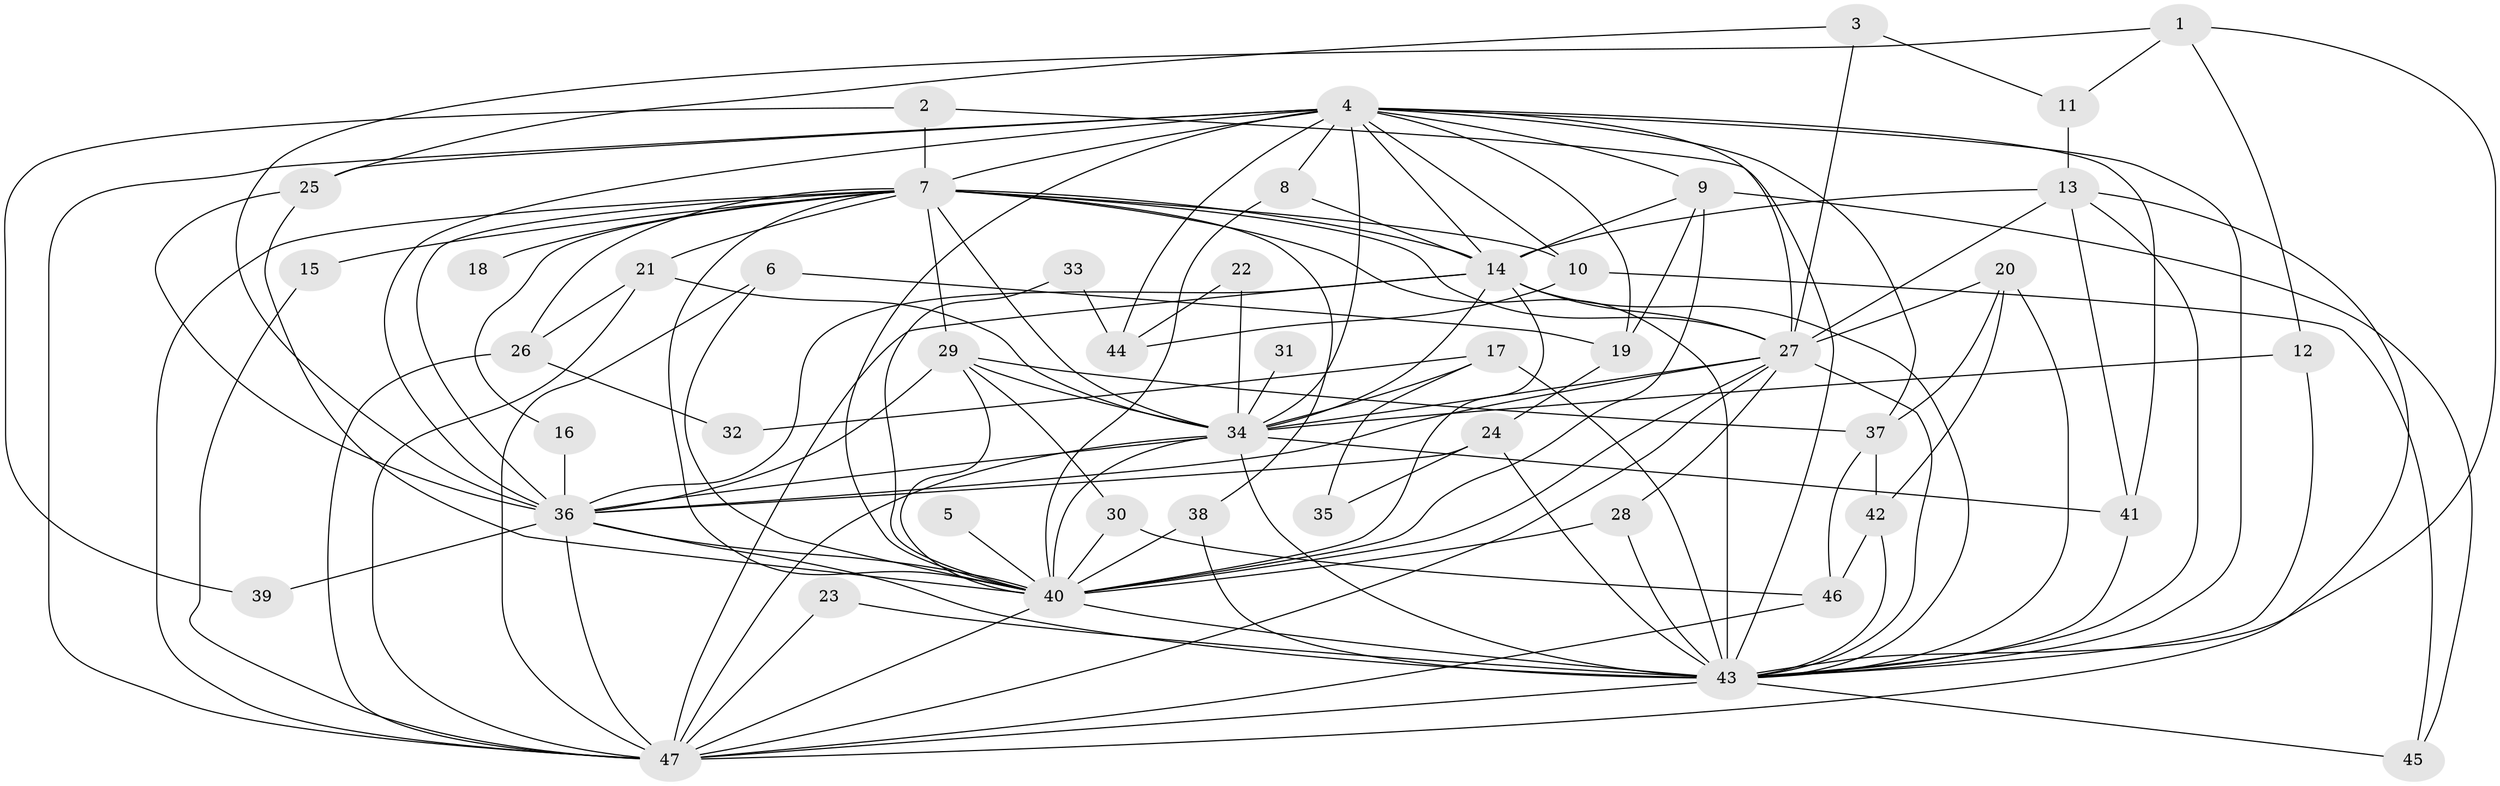 // original degree distribution, {14: 0.021505376344086023, 24: 0.010752688172043012, 17: 0.010752688172043012, 13: 0.010752688172043012, 23: 0.010752688172043012, 26: 0.010752688172043012, 25: 0.010752688172043012, 18: 0.010752688172043012, 20: 0.010752688172043012, 6: 0.043010752688172046, 4: 0.11827956989247312, 5: 0.043010752688172046, 3: 0.12903225806451613, 2: 0.5591397849462365}
// Generated by graph-tools (version 1.1) at 2025/01/03/09/25 03:01:33]
// undirected, 47 vertices, 131 edges
graph export_dot {
graph [start="1"]
  node [color=gray90,style=filled];
  1;
  2;
  3;
  4;
  5;
  6;
  7;
  8;
  9;
  10;
  11;
  12;
  13;
  14;
  15;
  16;
  17;
  18;
  19;
  20;
  21;
  22;
  23;
  24;
  25;
  26;
  27;
  28;
  29;
  30;
  31;
  32;
  33;
  34;
  35;
  36;
  37;
  38;
  39;
  40;
  41;
  42;
  43;
  44;
  45;
  46;
  47;
  1 -- 11 [weight=1.0];
  1 -- 12 [weight=1.0];
  1 -- 36 [weight=1.0];
  1 -- 43 [weight=1.0];
  2 -- 7 [weight=1.0];
  2 -- 39 [weight=1.0];
  2 -- 43 [weight=1.0];
  3 -- 11 [weight=1.0];
  3 -- 25 [weight=1.0];
  3 -- 27 [weight=1.0];
  4 -- 7 [weight=2.0];
  4 -- 8 [weight=1.0];
  4 -- 9 [weight=1.0];
  4 -- 10 [weight=1.0];
  4 -- 14 [weight=1.0];
  4 -- 19 [weight=1.0];
  4 -- 25 [weight=2.0];
  4 -- 27 [weight=1.0];
  4 -- 34 [weight=1.0];
  4 -- 36 [weight=2.0];
  4 -- 37 [weight=2.0];
  4 -- 40 [weight=1.0];
  4 -- 41 [weight=1.0];
  4 -- 43 [weight=3.0];
  4 -- 44 [weight=2.0];
  4 -- 47 [weight=1.0];
  5 -- 40 [weight=1.0];
  6 -- 19 [weight=1.0];
  6 -- 40 [weight=2.0];
  6 -- 47 [weight=1.0];
  7 -- 10 [weight=2.0];
  7 -- 14 [weight=1.0];
  7 -- 15 [weight=2.0];
  7 -- 16 [weight=1.0];
  7 -- 18 [weight=1.0];
  7 -- 21 [weight=1.0];
  7 -- 26 [weight=1.0];
  7 -- 27 [weight=1.0];
  7 -- 29 [weight=1.0];
  7 -- 34 [weight=1.0];
  7 -- 36 [weight=1.0];
  7 -- 38 [weight=1.0];
  7 -- 40 [weight=1.0];
  7 -- 43 [weight=2.0];
  7 -- 47 [weight=2.0];
  8 -- 14 [weight=1.0];
  8 -- 40 [weight=1.0];
  9 -- 14 [weight=1.0];
  9 -- 19 [weight=1.0];
  9 -- 40 [weight=1.0];
  9 -- 45 [weight=1.0];
  10 -- 44 [weight=1.0];
  10 -- 45 [weight=1.0];
  11 -- 13 [weight=1.0];
  12 -- 34 [weight=1.0];
  12 -- 43 [weight=1.0];
  13 -- 14 [weight=1.0];
  13 -- 27 [weight=1.0];
  13 -- 41 [weight=1.0];
  13 -- 43 [weight=1.0];
  13 -- 47 [weight=1.0];
  14 -- 27 [weight=1.0];
  14 -- 34 [weight=1.0];
  14 -- 36 [weight=1.0];
  14 -- 40 [weight=1.0];
  14 -- 43 [weight=2.0];
  14 -- 47 [weight=2.0];
  15 -- 47 [weight=1.0];
  16 -- 36 [weight=1.0];
  17 -- 32 [weight=1.0];
  17 -- 34 [weight=1.0];
  17 -- 35 [weight=1.0];
  17 -- 43 [weight=2.0];
  19 -- 24 [weight=1.0];
  20 -- 27 [weight=1.0];
  20 -- 37 [weight=1.0];
  20 -- 42 [weight=1.0];
  20 -- 43 [weight=2.0];
  21 -- 26 [weight=1.0];
  21 -- 34 [weight=1.0];
  21 -- 47 [weight=1.0];
  22 -- 34 [weight=1.0];
  22 -- 44 [weight=1.0];
  23 -- 43 [weight=1.0];
  23 -- 47 [weight=1.0];
  24 -- 35 [weight=1.0];
  24 -- 36 [weight=1.0];
  24 -- 43 [weight=1.0];
  25 -- 36 [weight=1.0];
  25 -- 40 [weight=1.0];
  26 -- 32 [weight=1.0];
  26 -- 47 [weight=1.0];
  27 -- 28 [weight=1.0];
  27 -- 34 [weight=1.0];
  27 -- 36 [weight=1.0];
  27 -- 40 [weight=1.0];
  27 -- 43 [weight=3.0];
  27 -- 47 [weight=1.0];
  28 -- 40 [weight=1.0];
  28 -- 43 [weight=1.0];
  29 -- 30 [weight=1.0];
  29 -- 34 [weight=1.0];
  29 -- 36 [weight=1.0];
  29 -- 37 [weight=1.0];
  29 -- 40 [weight=1.0];
  30 -- 40 [weight=1.0];
  30 -- 46 [weight=1.0];
  31 -- 34 [weight=1.0];
  33 -- 40 [weight=1.0];
  33 -- 44 [weight=1.0];
  34 -- 36 [weight=1.0];
  34 -- 40 [weight=2.0];
  34 -- 41 [weight=1.0];
  34 -- 43 [weight=2.0];
  34 -- 47 [weight=1.0];
  36 -- 39 [weight=2.0];
  36 -- 40 [weight=1.0];
  36 -- 43 [weight=2.0];
  36 -- 47 [weight=1.0];
  37 -- 42 [weight=1.0];
  37 -- 46 [weight=1.0];
  38 -- 40 [weight=2.0];
  38 -- 43 [weight=1.0];
  40 -- 43 [weight=4.0];
  40 -- 47 [weight=1.0];
  41 -- 43 [weight=1.0];
  42 -- 43 [weight=2.0];
  42 -- 46 [weight=1.0];
  43 -- 45 [weight=1.0];
  43 -- 47 [weight=4.0];
  46 -- 47 [weight=1.0];
}
